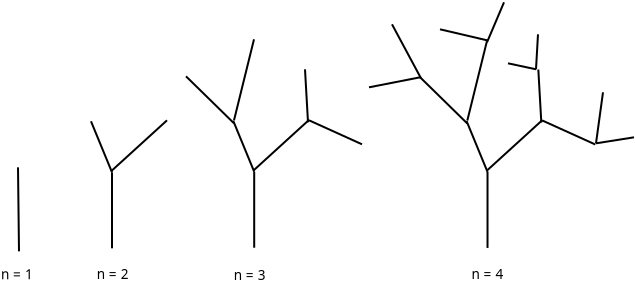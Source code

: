 <?xml version="1.0" encoding="UTF-8"?>
<dia:diagram xmlns:dia="http://www.lysator.liu.se/~alla/dia/">
  <dia:layer name="Background" visible="true" active="true">
    <dia:object type="Standard - Line" version="0" id="O0">
      <dia:attribute name="obj_pos">
        <dia:point val="15.3,24.2"/>
      </dia:attribute>
      <dia:attribute name="obj_bb">
        <dia:rectangle val="15.199,19.949;15.351,24.251"/>
      </dia:attribute>
      <dia:attribute name="conn_endpoints">
        <dia:point val="15.3,24.2"/>
        <dia:point val="15.25,20"/>
      </dia:attribute>
      <dia:attribute name="numcp">
        <dia:int val="1"/>
      </dia:attribute>
    </dia:object>
    <dia:object type="Standard - Line" version="0" id="O1">
      <dia:attribute name="obj_pos">
        <dia:point val="19.95,24.05"/>
      </dia:attribute>
      <dia:attribute name="obj_bb">
        <dia:rectangle val="19.9,20.2;20,24.1"/>
      </dia:attribute>
      <dia:attribute name="conn_endpoints">
        <dia:point val="19.95,24.05"/>
        <dia:point val="19.95,20.25"/>
      </dia:attribute>
      <dia:attribute name="numcp">
        <dia:int val="1"/>
      </dia:attribute>
    </dia:object>
    <dia:object type="Standard - Line" version="0" id="O2">
      <dia:attribute name="obj_pos">
        <dia:point val="19.95,20.25"/>
      </dia:attribute>
      <dia:attribute name="obj_bb">
        <dia:rectangle val="18.835,17.635;20.015,20.315"/>
      </dia:attribute>
      <dia:attribute name="conn_endpoints">
        <dia:point val="19.95,20.25"/>
        <dia:point val="18.9,17.7"/>
      </dia:attribute>
      <dia:attribute name="numcp">
        <dia:int val="1"/>
      </dia:attribute>
    </dia:object>
    <dia:object type="Standard - Line" version="0" id="O3">
      <dia:attribute name="obj_pos">
        <dia:point val="19.9,20.2"/>
      </dia:attribute>
      <dia:attribute name="obj_bb">
        <dia:rectangle val="19.829,17.579;22.771,20.271"/>
      </dia:attribute>
      <dia:attribute name="conn_endpoints">
        <dia:point val="19.9,20.2"/>
        <dia:point val="22.7,17.65"/>
      </dia:attribute>
      <dia:attribute name="numcp">
        <dia:int val="1"/>
      </dia:attribute>
    </dia:object>
    <dia:object type="Standard - Line" version="0" id="O4">
      <dia:attribute name="obj_pos">
        <dia:point val="27.06,24.021"/>
      </dia:attribute>
      <dia:attribute name="obj_bb">
        <dia:rectangle val="27.01,20.171;27.11,24.071"/>
      </dia:attribute>
      <dia:attribute name="conn_endpoints">
        <dia:point val="27.06,24.021"/>
        <dia:point val="27.06,20.221"/>
      </dia:attribute>
      <dia:attribute name="numcp">
        <dia:int val="1"/>
      </dia:attribute>
    </dia:object>
    <dia:object type="Standard - Line" version="0" id="O5">
      <dia:attribute name="obj_pos">
        <dia:point val="27.06,20.221"/>
      </dia:attribute>
      <dia:attribute name="obj_bb">
        <dia:rectangle val="25.945,17.605;27.125,20.286"/>
      </dia:attribute>
      <dia:attribute name="conn_endpoints">
        <dia:point val="27.06,20.221"/>
        <dia:point val="26.01,17.671"/>
      </dia:attribute>
      <dia:attribute name="numcp">
        <dia:int val="1"/>
      </dia:attribute>
    </dia:object>
    <dia:object type="Standard - Line" version="0" id="O6">
      <dia:attribute name="obj_pos">
        <dia:point val="27.01,20.171"/>
      </dia:attribute>
      <dia:attribute name="obj_bb">
        <dia:rectangle val="26.94,17.55;29.881,20.241"/>
      </dia:attribute>
      <dia:attribute name="conn_endpoints">
        <dia:point val="27.01,20.171"/>
        <dia:point val="29.81,17.621"/>
      </dia:attribute>
      <dia:attribute name="numcp">
        <dia:int val="1"/>
      </dia:attribute>
    </dia:object>
    <dia:object type="Standard - Line" version="0" id="O7">
      <dia:attribute name="obj_pos">
        <dia:point val="26.05,17.8"/>
      </dia:attribute>
      <dia:attribute name="obj_bb">
        <dia:rectangle val="23.579,15.379;26.121,17.871"/>
      </dia:attribute>
      <dia:attribute name="conn_endpoints">
        <dia:point val="26.05,17.8"/>
        <dia:point val="23.65,15.45"/>
      </dia:attribute>
      <dia:attribute name="numcp">
        <dia:int val="1"/>
      </dia:attribute>
    </dia:object>
    <dia:object type="Standard - Line" version="0" id="O8">
      <dia:attribute name="obj_pos">
        <dia:point val="26.05,17.65"/>
      </dia:attribute>
      <dia:attribute name="obj_bb">
        <dia:rectangle val="25.989,13.54;27.11,17.71"/>
      </dia:attribute>
      <dia:attribute name="conn_endpoints">
        <dia:point val="26.05,17.65"/>
        <dia:point val="27.05,13.6"/>
      </dia:attribute>
      <dia:attribute name="numcp">
        <dia:int val="1"/>
      </dia:attribute>
    </dia:object>
    <dia:object type="Standard - Line" version="0" id="O9">
      <dia:attribute name="obj_pos">
        <dia:point val="29.75,17.75"/>
      </dia:attribute>
      <dia:attribute name="obj_bb">
        <dia:rectangle val="29.547,15.047;29.803,17.803"/>
      </dia:attribute>
      <dia:attribute name="conn_endpoints">
        <dia:point val="29.75,17.75"/>
        <dia:point val="29.6,15.1"/>
      </dia:attribute>
      <dia:attribute name="numcp">
        <dia:int val="1"/>
      </dia:attribute>
    </dia:object>
    <dia:object type="Standard - Line" version="0" id="O10">
      <dia:attribute name="obj_pos">
        <dia:point val="29.8,17.65"/>
      </dia:attribute>
      <dia:attribute name="obj_bb">
        <dia:rectangle val="29.734,17.584;32.516,18.916"/>
      </dia:attribute>
      <dia:attribute name="conn_endpoints">
        <dia:point val="29.8,17.65"/>
        <dia:point val="32.45,18.85"/>
      </dia:attribute>
      <dia:attribute name="numcp">
        <dia:int val="1"/>
      </dia:attribute>
    </dia:object>
    <dia:object type="Standard - Line" version="0" id="O11">
      <dia:attribute name="obj_pos">
        <dia:point val="38.726,24.031"/>
      </dia:attribute>
      <dia:attribute name="obj_bb">
        <dia:rectangle val="38.676,20.181;38.776,24.081"/>
      </dia:attribute>
      <dia:attribute name="conn_endpoints">
        <dia:point val="38.726,24.031"/>
        <dia:point val="38.726,20.231"/>
      </dia:attribute>
      <dia:attribute name="numcp">
        <dia:int val="1"/>
      </dia:attribute>
    </dia:object>
    <dia:object type="Standard - Line" version="0" id="O12">
      <dia:attribute name="obj_pos">
        <dia:point val="38.726,20.231"/>
      </dia:attribute>
      <dia:attribute name="obj_bb">
        <dia:rectangle val="37.611,17.616;38.791,20.296"/>
      </dia:attribute>
      <dia:attribute name="conn_endpoints">
        <dia:point val="38.726,20.231"/>
        <dia:point val="37.676,17.681"/>
      </dia:attribute>
      <dia:attribute name="numcp">
        <dia:int val="1"/>
      </dia:attribute>
    </dia:object>
    <dia:object type="Standard - Line" version="0" id="O13">
      <dia:attribute name="obj_pos">
        <dia:point val="38.676,20.181"/>
      </dia:attribute>
      <dia:attribute name="obj_bb">
        <dia:rectangle val="38.605,17.561;41.547,20.252"/>
      </dia:attribute>
      <dia:attribute name="conn_endpoints">
        <dia:point val="38.676,20.181"/>
        <dia:point val="41.476,17.631"/>
      </dia:attribute>
      <dia:attribute name="numcp">
        <dia:int val="1"/>
      </dia:attribute>
    </dia:object>
    <dia:object type="Standard - Line" version="0" id="O14">
      <dia:attribute name="obj_pos">
        <dia:point val="37.716,17.811"/>
      </dia:attribute>
      <dia:attribute name="obj_bb">
        <dia:rectangle val="35.245,15.39;37.786,17.881"/>
      </dia:attribute>
      <dia:attribute name="conn_endpoints">
        <dia:point val="37.716,17.811"/>
        <dia:point val="35.316,15.46"/>
      </dia:attribute>
      <dia:attribute name="numcp">
        <dia:int val="1"/>
      </dia:attribute>
    </dia:object>
    <dia:object type="Standard - Line" version="0" id="O15">
      <dia:attribute name="obj_pos">
        <dia:point val="37.716,17.66"/>
      </dia:attribute>
      <dia:attribute name="obj_bb">
        <dia:rectangle val="37.655,13.55;38.776,17.721"/>
      </dia:attribute>
      <dia:attribute name="conn_endpoints">
        <dia:point val="37.716,17.66"/>
        <dia:point val="38.716,13.611"/>
      </dia:attribute>
      <dia:attribute name="numcp">
        <dia:int val="1"/>
      </dia:attribute>
    </dia:object>
    <dia:object type="Standard - Line" version="0" id="O16">
      <dia:attribute name="obj_pos">
        <dia:point val="41.416,17.761"/>
      </dia:attribute>
      <dia:attribute name="obj_bb">
        <dia:rectangle val="41.213,15.058;41.468,17.813"/>
      </dia:attribute>
      <dia:attribute name="conn_endpoints">
        <dia:point val="41.416,17.761"/>
        <dia:point val="41.266,15.111"/>
      </dia:attribute>
      <dia:attribute name="numcp">
        <dia:int val="1"/>
      </dia:attribute>
    </dia:object>
    <dia:object type="Standard - Line" version="0" id="O17">
      <dia:attribute name="obj_pos">
        <dia:point val="41.466,17.66"/>
      </dia:attribute>
      <dia:attribute name="obj_bb">
        <dia:rectangle val="41.4,17.594;44.182,18.927"/>
      </dia:attribute>
      <dia:attribute name="conn_endpoints">
        <dia:point val="41.466,17.66"/>
        <dia:point val="44.116,18.86"/>
      </dia:attribute>
      <dia:attribute name="numcp">
        <dia:int val="1"/>
      </dia:attribute>
    </dia:object>
    <dia:object type="Standard - Line" version="0" id="O18">
      <dia:attribute name="obj_pos">
        <dia:point val="35.35,15.5"/>
      </dia:attribute>
      <dia:attribute name="obj_bb">
        <dia:rectangle val="32.741,15.441;35.409,16.059"/>
      </dia:attribute>
      <dia:attribute name="conn_endpoints">
        <dia:point val="35.35,15.5"/>
        <dia:point val="32.8,16"/>
      </dia:attribute>
      <dia:attribute name="numcp">
        <dia:int val="1"/>
      </dia:attribute>
    </dia:object>
    <dia:object type="Standard - Line" version="0" id="O19">
      <dia:attribute name="obj_pos">
        <dia:point val="35.4,15.55"/>
      </dia:attribute>
      <dia:attribute name="obj_bb">
        <dia:rectangle val="33.882,12.782;35.468,15.618"/>
      </dia:attribute>
      <dia:attribute name="conn_endpoints">
        <dia:point val="35.4,15.55"/>
        <dia:point val="33.95,12.85"/>
      </dia:attribute>
      <dia:attribute name="numcp">
        <dia:int val="1"/>
      </dia:attribute>
    </dia:object>
    <dia:object type="Standard - Line" version="0" id="O20">
      <dia:attribute name="obj_pos">
        <dia:point val="38.7,13.65"/>
      </dia:attribute>
      <dia:attribute name="obj_bb">
        <dia:rectangle val="36.29,13.04;38.76,13.71"/>
      </dia:attribute>
      <dia:attribute name="conn_endpoints">
        <dia:point val="38.7,13.65"/>
        <dia:point val="36.35,13.1"/>
      </dia:attribute>
      <dia:attribute name="numcp">
        <dia:int val="1"/>
      </dia:attribute>
    </dia:object>
    <dia:object type="Standard - Line" version="0" id="O21">
      <dia:attribute name="obj_pos">
        <dia:point val="38.7,13.75"/>
      </dia:attribute>
      <dia:attribute name="obj_bb">
        <dia:rectangle val="38.634,11.684;39.616,13.816"/>
      </dia:attribute>
      <dia:attribute name="conn_endpoints">
        <dia:point val="38.7,13.75"/>
        <dia:point val="39.55,11.75"/>
      </dia:attribute>
      <dia:attribute name="numcp">
        <dia:int val="1"/>
      </dia:attribute>
    </dia:object>
    <dia:object type="Standard - Line" version="0" id="O22">
      <dia:attribute name="obj_pos">
        <dia:point val="41.15,15.1"/>
      </dia:attribute>
      <dia:attribute name="obj_bb">
        <dia:rectangle val="39.691,14.741;41.209,15.159"/>
      </dia:attribute>
      <dia:attribute name="conn_endpoints">
        <dia:point val="41.15,15.1"/>
        <dia:point val="39.75,14.8"/>
      </dia:attribute>
      <dia:attribute name="numcp">
        <dia:int val="1"/>
      </dia:attribute>
    </dia:object>
    <dia:object type="Standard - Line" version="0" id="O23">
      <dia:attribute name="obj_pos">
        <dia:point val="41.15,15.1"/>
      </dia:attribute>
      <dia:attribute name="obj_bb">
        <dia:rectangle val="41.097,13.297;41.303,15.153"/>
      </dia:attribute>
      <dia:attribute name="conn_endpoints">
        <dia:point val="41.15,15.1"/>
        <dia:point val="41.25,13.35"/>
      </dia:attribute>
      <dia:attribute name="numcp">
        <dia:int val="1"/>
      </dia:attribute>
    </dia:object>
    <dia:object type="Standard - Line" version="0" id="O24">
      <dia:attribute name="obj_pos">
        <dia:point val="44.15,18.8"/>
      </dia:attribute>
      <dia:attribute name="obj_bb">
        <dia:rectangle val="44.094,16.194;44.556,18.856"/>
      </dia:attribute>
      <dia:attribute name="conn_endpoints">
        <dia:point val="44.15,18.8"/>
        <dia:point val="44.5,16.25"/>
      </dia:attribute>
      <dia:attribute name="numcp">
        <dia:int val="1"/>
      </dia:attribute>
    </dia:object>
    <dia:object type="Standard - Line" version="0" id="O25">
      <dia:attribute name="obj_pos">
        <dia:point val="44.15,18.8"/>
      </dia:attribute>
      <dia:attribute name="obj_bb">
        <dia:rectangle val="44.093,18.443;46.107,18.857"/>
      </dia:attribute>
      <dia:attribute name="conn_endpoints">
        <dia:point val="44.15,18.8"/>
        <dia:point val="46.05,18.5"/>
      </dia:attribute>
      <dia:attribute name="numcp">
        <dia:int val="1"/>
      </dia:attribute>
    </dia:object>
    <dia:object type="Standard - Text" version="1" id="O26">
      <dia:attribute name="obj_pos">
        <dia:point val="14.4,25.6"/>
      </dia:attribute>
      <dia:attribute name="obj_bb">
        <dia:rectangle val="14.4,24.902;16.085,25.781"/>
      </dia:attribute>
      <dia:attribute name="text">
        <dia:composite type="text">
          <dia:attribute name="string">
            <dia:string>#n = 1#</dia:string>
          </dia:attribute>
          <dia:attribute name="font">
            <dia:font family="sans" style="0" name="Helvetica"/>
          </dia:attribute>
          <dia:attribute name="height">
            <dia:real val="0.847"/>
          </dia:attribute>
          <dia:attribute name="pos">
            <dia:point val="14.4,25.6"/>
          </dia:attribute>
          <dia:attribute name="color">
            <dia:color val="#000000"/>
          </dia:attribute>
          <dia:attribute name="alignment">
            <dia:enum val="0"/>
          </dia:attribute>
        </dia:composite>
      </dia:attribute>
      <dia:attribute name="valign">
        <dia:enum val="3"/>
      </dia:attribute>
    </dia:object>
    <dia:object type="Standard - Text" version="1" id="O27">
      <dia:attribute name="obj_pos">
        <dia:point val="19.19,25.578"/>
      </dia:attribute>
      <dia:attribute name="obj_bb">
        <dia:rectangle val="19.19,24.88;20.875,25.758"/>
      </dia:attribute>
      <dia:attribute name="text">
        <dia:composite type="text">
          <dia:attribute name="string">
            <dia:string>#n = 2#</dia:string>
          </dia:attribute>
          <dia:attribute name="font">
            <dia:font family="sans" style="0" name="Helvetica"/>
          </dia:attribute>
          <dia:attribute name="height">
            <dia:real val="0.847"/>
          </dia:attribute>
          <dia:attribute name="pos">
            <dia:point val="19.19,25.578"/>
          </dia:attribute>
          <dia:attribute name="color">
            <dia:color val="#000000"/>
          </dia:attribute>
          <dia:attribute name="alignment">
            <dia:enum val="0"/>
          </dia:attribute>
        </dia:composite>
      </dia:attribute>
      <dia:attribute name="valign">
        <dia:enum val="3"/>
      </dia:attribute>
    </dia:object>
    <dia:object type="Standard - Text" version="1" id="O28">
      <dia:attribute name="obj_pos">
        <dia:point val="26.035,25.628"/>
      </dia:attribute>
      <dia:attribute name="obj_bb">
        <dia:rectangle val="26.035,24.93;27.72,25.808"/>
      </dia:attribute>
      <dia:attribute name="text">
        <dia:composite type="text">
          <dia:attribute name="string">
            <dia:string>#n = 3#</dia:string>
          </dia:attribute>
          <dia:attribute name="font">
            <dia:font family="sans" style="0" name="Helvetica"/>
          </dia:attribute>
          <dia:attribute name="height">
            <dia:real val="0.847"/>
          </dia:attribute>
          <dia:attribute name="pos">
            <dia:point val="26.035,25.628"/>
          </dia:attribute>
          <dia:attribute name="color">
            <dia:color val="#000000"/>
          </dia:attribute>
          <dia:attribute name="alignment">
            <dia:enum val="0"/>
          </dia:attribute>
        </dia:composite>
      </dia:attribute>
      <dia:attribute name="valign">
        <dia:enum val="3"/>
      </dia:attribute>
    </dia:object>
    <dia:object type="Standard - Text" version="1" id="O29">
      <dia:attribute name="obj_pos">
        <dia:point val="37.93,25.578"/>
      </dia:attribute>
      <dia:attribute name="obj_bb">
        <dia:rectangle val="37.93,24.88;39.615,25.758"/>
      </dia:attribute>
      <dia:attribute name="text">
        <dia:composite type="text">
          <dia:attribute name="string">
            <dia:string>#n = 4#</dia:string>
          </dia:attribute>
          <dia:attribute name="font">
            <dia:font family="sans" style="0" name="Helvetica"/>
          </dia:attribute>
          <dia:attribute name="height">
            <dia:real val="0.847"/>
          </dia:attribute>
          <dia:attribute name="pos">
            <dia:point val="37.93,25.578"/>
          </dia:attribute>
          <dia:attribute name="color">
            <dia:color val="#000000"/>
          </dia:attribute>
          <dia:attribute name="alignment">
            <dia:enum val="0"/>
          </dia:attribute>
        </dia:composite>
      </dia:attribute>
      <dia:attribute name="valign">
        <dia:enum val="3"/>
      </dia:attribute>
    </dia:object>
    <dia:object type="Standard - Text" version="1" id="O30">
      <dia:attribute name="obj_pos">
        <dia:point val="15.8,25.4"/>
      </dia:attribute>
      <dia:attribute name="obj_bb">
        <dia:rectangle val="15.8,24.76;15.8,25.532"/>
      </dia:attribute>
      <dia:attribute name="text">
        <dia:composite type="text">
          <dia:attribute name="string">
            <dia:string>##</dia:string>
          </dia:attribute>
          <dia:attribute name="font">
            <dia:font family="sans" style="0" name="Helvetica"/>
          </dia:attribute>
          <dia:attribute name="height">
            <dia:real val="0.8"/>
          </dia:attribute>
          <dia:attribute name="pos">
            <dia:point val="15.8,25.4"/>
          </dia:attribute>
          <dia:attribute name="color">
            <dia:color val="#000000"/>
          </dia:attribute>
          <dia:attribute name="alignment">
            <dia:enum val="0"/>
          </dia:attribute>
        </dia:composite>
      </dia:attribute>
      <dia:attribute name="valign">
        <dia:enum val="3"/>
      </dia:attribute>
    </dia:object>
  </dia:layer>
</dia:diagram>
